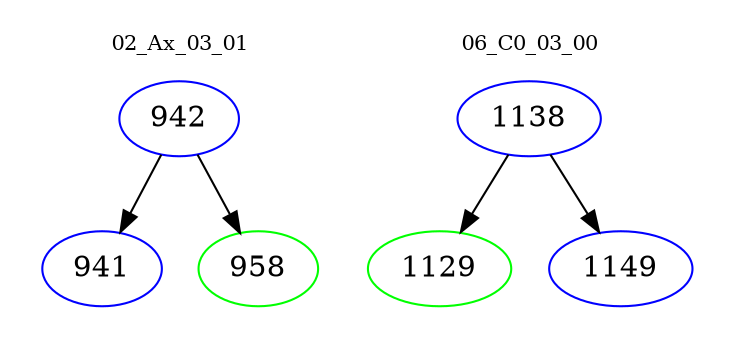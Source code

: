digraph{
subgraph cluster_0 {
color = white
label = "02_Ax_03_01";
fontsize=10;
T0_942 [label="942", color="blue"]
T0_942 -> T0_941 [color="black"]
T0_941 [label="941", color="blue"]
T0_942 -> T0_958 [color="black"]
T0_958 [label="958", color="green"]
}
subgraph cluster_1 {
color = white
label = "06_C0_03_00";
fontsize=10;
T1_1138 [label="1138", color="blue"]
T1_1138 -> T1_1129 [color="black"]
T1_1129 [label="1129", color="green"]
T1_1138 -> T1_1149 [color="black"]
T1_1149 [label="1149", color="blue"]
}
}
